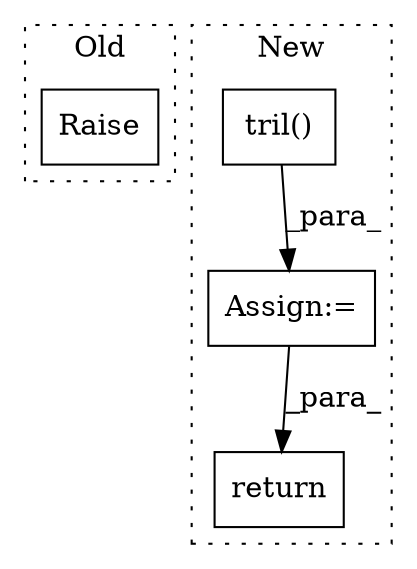 digraph G {
subgraph cluster0 {
1 [label="Raise" a="91" s="882" l="6" shape="box"];
label = "Old";
style="dotted";
}
subgraph cluster1 {
2 [label="tril()" a="75" s="719,771" l="11,13" shape="box"];
3 [label="return" a="93" s="846" l="7" shape="box"];
4 [label="Assign:=" a="68" s="716" l="3" shape="box"];
label = "New";
style="dotted";
}
2 -> 4 [label="_para_"];
4 -> 3 [label="_para_"];
}